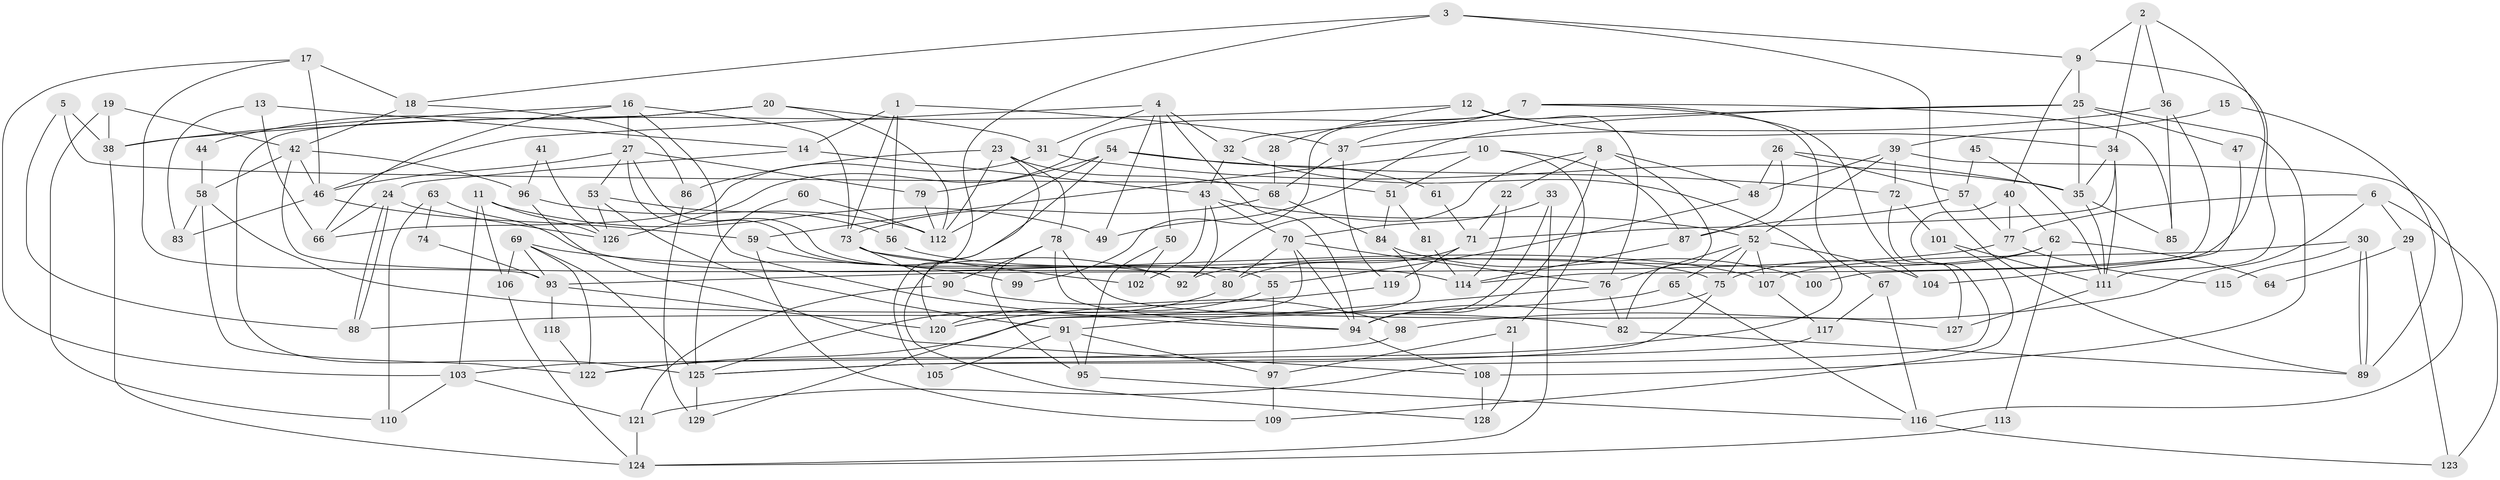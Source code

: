 // coarse degree distribution, {4: 0.24444444444444444, 8: 0.044444444444444446, 6: 0.1, 3: 0.2, 7: 0.07777777777777778, 5: 0.13333333333333333, 2: 0.14444444444444443, 12: 0.011111111111111112, 9: 0.011111111111111112, 11: 0.011111111111111112, 10: 0.011111111111111112, 15: 0.011111111111111112}
// Generated by graph-tools (version 1.1) at 2025/18/03/04/25 18:18:37]
// undirected, 129 vertices, 258 edges
graph export_dot {
graph [start="1"]
  node [color=gray90,style=filled];
  1;
  2;
  3;
  4;
  5;
  6;
  7;
  8;
  9;
  10;
  11;
  12;
  13;
  14;
  15;
  16;
  17;
  18;
  19;
  20;
  21;
  22;
  23;
  24;
  25;
  26;
  27;
  28;
  29;
  30;
  31;
  32;
  33;
  34;
  35;
  36;
  37;
  38;
  39;
  40;
  41;
  42;
  43;
  44;
  45;
  46;
  47;
  48;
  49;
  50;
  51;
  52;
  53;
  54;
  55;
  56;
  57;
  58;
  59;
  60;
  61;
  62;
  63;
  64;
  65;
  66;
  67;
  68;
  69;
  70;
  71;
  72;
  73;
  74;
  75;
  76;
  77;
  78;
  79;
  80;
  81;
  82;
  83;
  84;
  85;
  86;
  87;
  88;
  89;
  90;
  91;
  92;
  93;
  94;
  95;
  96;
  97;
  98;
  99;
  100;
  101;
  102;
  103;
  104;
  105;
  106;
  107;
  108;
  109;
  110;
  111;
  112;
  113;
  114;
  115;
  116;
  117;
  118;
  119;
  120;
  121;
  122;
  123;
  124;
  125;
  126;
  127;
  128;
  129;
  1 -- 37;
  1 -- 73;
  1 -- 14;
  1 -- 56;
  2 -- 36;
  2 -- 9;
  2 -- 34;
  2 -- 100;
  3 -- 9;
  3 -- 89;
  3 -- 18;
  3 -- 105;
  4 -- 94;
  4 -- 46;
  4 -- 31;
  4 -- 32;
  4 -- 49;
  4 -- 50;
  5 -- 51;
  5 -- 38;
  5 -- 88;
  6 -- 77;
  6 -- 98;
  6 -- 29;
  6 -- 123;
  7 -- 37;
  7 -- 126;
  7 -- 67;
  7 -- 85;
  7 -- 99;
  7 -- 104;
  8 -- 92;
  8 -- 94;
  8 -- 22;
  8 -- 48;
  8 -- 82;
  9 -- 40;
  9 -- 25;
  9 -- 111;
  10 -- 87;
  10 -- 21;
  10 -- 51;
  10 -- 59;
  11 -- 106;
  11 -- 49;
  11 -- 103;
  11 -- 126;
  12 -- 34;
  12 -- 76;
  12 -- 28;
  12 -- 38;
  13 -- 66;
  13 -- 14;
  13 -- 83;
  14 -- 24;
  14 -- 43;
  15 -- 89;
  15 -- 39;
  16 -- 73;
  16 -- 94;
  16 -- 27;
  16 -- 38;
  16 -- 66;
  17 -- 46;
  17 -- 18;
  17 -- 93;
  17 -- 103;
  18 -- 86;
  18 -- 42;
  19 -- 38;
  19 -- 42;
  19 -- 110;
  20 -- 112;
  20 -- 125;
  20 -- 31;
  20 -- 44;
  21 -- 97;
  21 -- 128;
  22 -- 71;
  22 -- 114;
  23 -- 68;
  23 -- 112;
  23 -- 78;
  23 -- 86;
  23 -- 120;
  24 -- 66;
  24 -- 88;
  24 -- 88;
  24 -- 126;
  25 -- 32;
  25 -- 35;
  25 -- 47;
  25 -- 49;
  25 -- 108;
  26 -- 35;
  26 -- 48;
  26 -- 57;
  26 -- 87;
  27 -- 46;
  27 -- 53;
  27 -- 55;
  27 -- 79;
  27 -- 92;
  28 -- 68;
  29 -- 123;
  29 -- 64;
  30 -- 89;
  30 -- 89;
  30 -- 107;
  30 -- 115;
  31 -- 35;
  31 -- 66;
  32 -- 43;
  32 -- 122;
  33 -- 124;
  33 -- 70;
  33 -- 94;
  34 -- 111;
  34 -- 35;
  34 -- 71;
  35 -- 85;
  35 -- 111;
  36 -- 85;
  36 -- 114;
  36 -- 37;
  37 -- 119;
  37 -- 68;
  38 -- 124;
  39 -- 52;
  39 -- 48;
  39 -- 72;
  39 -- 116;
  40 -- 62;
  40 -- 121;
  40 -- 77;
  41 -- 96;
  41 -- 126;
  42 -- 46;
  42 -- 58;
  42 -- 80;
  42 -- 96;
  43 -- 52;
  43 -- 70;
  43 -- 92;
  43 -- 102;
  44 -- 58;
  45 -- 111;
  45 -- 57;
  46 -- 83;
  46 -- 59;
  47 -- 104;
  48 -- 55;
  50 -- 95;
  50 -- 102;
  51 -- 84;
  51 -- 81;
  52 -- 76;
  52 -- 75;
  52 -- 65;
  52 -- 104;
  52 -- 107;
  53 -- 126;
  53 -- 56;
  53 -- 91;
  54 -- 79;
  54 -- 72;
  54 -- 61;
  54 -- 112;
  54 -- 128;
  55 -- 97;
  55 -- 120;
  56 -- 75;
  57 -- 77;
  57 -- 87;
  58 -- 82;
  58 -- 83;
  58 -- 122;
  59 -- 92;
  59 -- 109;
  60 -- 125;
  60 -- 112;
  61 -- 71;
  62 -- 75;
  62 -- 92;
  62 -- 64;
  62 -- 113;
  63 -- 107;
  63 -- 110;
  63 -- 74;
  65 -- 88;
  65 -- 116;
  67 -- 116;
  67 -- 117;
  68 -- 73;
  68 -- 84;
  69 -- 122;
  69 -- 93;
  69 -- 99;
  69 -- 106;
  69 -- 125;
  70 -- 80;
  70 -- 76;
  70 -- 94;
  70 -- 129;
  71 -- 80;
  71 -- 119;
  72 -- 127;
  72 -- 101;
  73 -- 102;
  73 -- 114;
  73 -- 90;
  74 -- 93;
  75 -- 94;
  75 -- 125;
  76 -- 91;
  76 -- 82;
  77 -- 93;
  77 -- 115;
  78 -- 94;
  78 -- 90;
  78 -- 95;
  78 -- 127;
  79 -- 112;
  80 -- 125;
  81 -- 114;
  82 -- 89;
  84 -- 122;
  84 -- 100;
  86 -- 129;
  87 -- 114;
  90 -- 98;
  90 -- 121;
  91 -- 95;
  91 -- 97;
  91 -- 105;
  93 -- 120;
  93 -- 118;
  94 -- 108;
  95 -- 116;
  96 -- 108;
  96 -- 112;
  97 -- 109;
  98 -- 103;
  101 -- 111;
  101 -- 109;
  103 -- 110;
  103 -- 121;
  106 -- 124;
  107 -- 117;
  108 -- 128;
  111 -- 127;
  113 -- 124;
  116 -- 123;
  117 -- 125;
  118 -- 122;
  119 -- 120;
  121 -- 124;
  125 -- 129;
}
